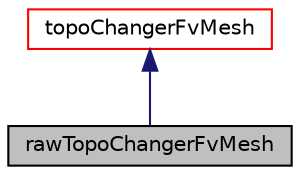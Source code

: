 digraph "rawTopoChangerFvMesh"
{
  bgcolor="transparent";
  edge [fontname="Helvetica",fontsize="10",labelfontname="Helvetica",labelfontsize="10"];
  node [fontname="Helvetica",fontsize="10",shape=record];
  Node1 [label="rawTopoChangerFvMesh",height=0.2,width=0.4,color="black", fillcolor="grey75", style="filled", fontcolor="black"];
  Node2 -> Node1 [dir="back",color="midnightblue",fontsize="10",style="solid",fontname="Helvetica"];
  Node2 [label="topoChangerFvMesh",height=0.2,width=0.4,color="red",URL="$a02728.html",tooltip="Abstract base class for a topology changing fvMesh. "];
}
